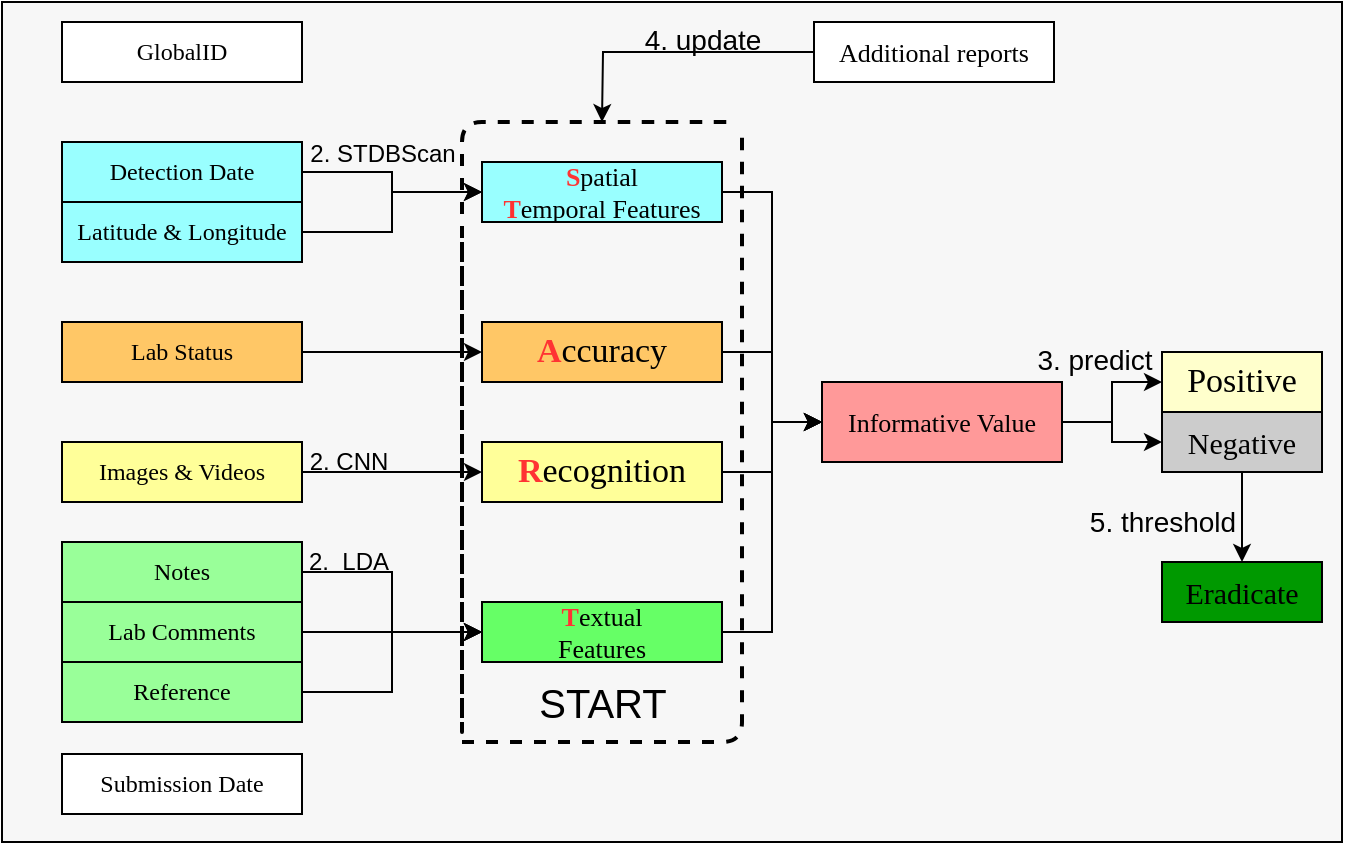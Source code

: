 <mxfile version="14.2.9" type="device"><diagram id="AvFJ36FF4vpActWVAlwM" name="Page-1"><mxGraphModel dx="1038" dy="588" grid="1" gridSize="10" guides="1" tooltips="1" connect="1" arrows="1" fold="1" page="1" pageScale="1" pageWidth="850" pageHeight="1100" math="0" shadow="0"><root><mxCell id="0"/><mxCell id="1" parent="0"/><mxCell id="RXGaVpNnP008HMeaVnVo-13" value="" style="rounded=0;whiteSpace=wrap;html=1;fillColor=#F7F7F7;fontFamily=Comic Sans MS;" parent="1" vertex="1"><mxGeometry x="80" y="190" width="670" height="420" as="geometry"/></mxCell><mxCell id="RXGaVpNnP008HMeaVnVo-1" value="GlobalID" style="rounded=0;whiteSpace=wrap;html=1;fillColor=#FFFFFF;fontFamily=Comic Sans MS;" parent="1" vertex="1"><mxGeometry x="110" y="200" width="120" height="30" as="geometry"/></mxCell><mxCell id="RXGaVpNnP008HMeaVnVo-6" value="Detection Date" style="rounded=0;whiteSpace=wrap;html=1;fillColor=#99FFFF;fontFamily=Comic Sans MS;" parent="1" vertex="1"><mxGeometry x="110" y="260" width="120" height="30" as="geometry"/></mxCell><mxCell id="RXGaVpNnP008HMeaVnVo-7" value="Notes" style="rounded=0;whiteSpace=wrap;html=1;fillColor=#99FF99;fontFamily=Comic Sans MS;" parent="1" vertex="1"><mxGeometry x="110" y="460" width="120" height="30" as="geometry"/></mxCell><mxCell id="RXGaVpNnP008HMeaVnVo-8" value="Lab Status" style="rounded=0;whiteSpace=wrap;html=1;fillColor=#FFC766;fontFamily=Comic Sans MS;" parent="1" vertex="1"><mxGeometry x="110" y="350" width="120" height="30" as="geometry"/></mxCell><mxCell id="RXGaVpNnP008HMeaVnVo-9" value="Lab Comments" style="rounded=0;whiteSpace=wrap;html=1;fillColor=#99FF99;fontFamily=Comic Sans MS;" parent="1" vertex="1"><mxGeometry x="110" y="490" width="120" height="30" as="geometry"/></mxCell><mxCell id="RXGaVpNnP008HMeaVnVo-10" value="Submission Date" style="rounded=0;whiteSpace=wrap;html=1;fillColor=#FFFFFF;fontFamily=Comic Sans MS;" parent="1" vertex="1"><mxGeometry x="110" y="566" width="120" height="30" as="geometry"/></mxCell><mxCell id="RXGaVpNnP008HMeaVnVo-11" value="Latitude &amp;amp; Longitude" style="rounded=0;whiteSpace=wrap;html=1;fillColor=#99FFFF;fontFamily=Comic Sans MS;" parent="1" vertex="1"><mxGeometry x="110" y="290" width="120" height="30" as="geometry"/></mxCell><mxCell id="RXGaVpNnP008HMeaVnVo-12" value="Images &amp;amp; Videos" style="rounded=0;whiteSpace=wrap;html=1;fillColor=#FFFF99;fontFamily=Comic Sans MS;" parent="1" vertex="1"><mxGeometry x="110" y="410" width="120" height="30" as="geometry"/></mxCell><mxCell id="RXGaVpNnP008HMeaVnVo-14" value="&lt;font style=&quot;font-size: 13px&quot;&gt;&lt;b&gt;&lt;font color=&quot;#ff3333&quot; style=&quot;font-size: 13px&quot;&gt;S&lt;/font&gt;&lt;/b&gt;patial&lt;br&gt;&lt;b&gt;&lt;font color=&quot;#ff3333&quot; style=&quot;font-size: 13px&quot;&gt;T&lt;/font&gt;&lt;/b&gt;emporal Features&lt;/font&gt;" style="rounded=0;whiteSpace=wrap;html=1;fillColor=#99FFFF;fontFamily=Comic Sans MS;" parent="1" vertex="1"><mxGeometry x="320" y="270" width="120" height="30" as="geometry"/></mxCell><mxCell id="RXGaVpNnP008HMeaVnVo-15" style="edgeStyle=orthogonalEdgeStyle;rounded=0;orthogonalLoop=1;jettySize=auto;html=1;exitX=1;exitY=0.5;exitDx=0;exitDy=0;entryX=0;entryY=0.5;entryDx=0;entryDy=0;fontFamily=Comic Sans MS;" parent="1" source="RXGaVpNnP008HMeaVnVo-6" target="RXGaVpNnP008HMeaVnVo-14" edge="1"><mxGeometry x="80" y="190" as="geometry"/></mxCell><mxCell id="RXGaVpNnP008HMeaVnVo-21" style="edgeStyle=orthogonalEdgeStyle;rounded=0;orthogonalLoop=1;jettySize=auto;html=1;exitX=1;exitY=0.5;exitDx=0;exitDy=0;fontFamily=Comic Sans MS;" parent="1" source="RXGaVpNnP008HMeaVnVo-11" target="RXGaVpNnP008HMeaVnVo-14" edge="1"><mxGeometry x="80" y="190" as="geometry"/></mxCell><mxCell id="RXGaVpNnP008HMeaVnVo-18" value="&lt;font style=&quot;font-size: 13px&quot;&gt;&lt;b&gt;&lt;font color=&quot;#ff3333&quot; style=&quot;font-size: 13px&quot;&gt;T&lt;/font&gt;&lt;/b&gt;extual&lt;br&gt;Features&lt;/font&gt;" style="rounded=0;whiteSpace=wrap;html=1;fillColor=#66FF66;fontFamily=Comic Sans MS;" parent="1" vertex="1"><mxGeometry x="320" y="490" width="120" height="30" as="geometry"/></mxCell><mxCell id="u9isvazAjF-_DtCND8Ar-23" style="edgeStyle=orthogonalEdgeStyle;rounded=0;orthogonalLoop=1;jettySize=auto;html=1;exitX=1;exitY=0.5;exitDx=0;exitDy=0;" parent="1" source="RXGaVpNnP008HMeaVnVo-7" target="RXGaVpNnP008HMeaVnVo-18" edge="1"><mxGeometry x="80" y="190" as="geometry"/></mxCell><mxCell id="RXGaVpNnP008HMeaVnVo-20" style="edgeStyle=orthogonalEdgeStyle;rounded=0;orthogonalLoop=1;jettySize=auto;html=1;exitX=1;exitY=0.5;exitDx=0;exitDy=0;fontFamily=Comic Sans MS;" parent="1" source="RXGaVpNnP008HMeaVnVo-9" target="RXGaVpNnP008HMeaVnVo-18" edge="1"><mxGeometry x="80" y="190" as="geometry"/></mxCell><mxCell id="RXGaVpNnP008HMeaVnVo-22" value="&lt;font style=&quot;font-size: 17px&quot;&gt;&lt;b&gt;&lt;font color=&quot;#ff3333&quot; style=&quot;font-size: 17px&quot;&gt;R&lt;/font&gt;&lt;/b&gt;ecognition&lt;/font&gt;" style="rounded=0;whiteSpace=wrap;html=1;fillColor=#FFFF99;fontFamily=Comic Sans MS;" parent="1" vertex="1"><mxGeometry x="320" y="410" width="120" height="30" as="geometry"/></mxCell><mxCell id="RXGaVpNnP008HMeaVnVo-23" style="edgeStyle=orthogonalEdgeStyle;rounded=0;orthogonalLoop=1;jettySize=auto;html=1;exitX=1;exitY=0.5;exitDx=0;exitDy=0;entryX=0;entryY=0.5;entryDx=0;entryDy=0;fontFamily=Comic Sans MS;" parent="1" source="RXGaVpNnP008HMeaVnVo-12" target="RXGaVpNnP008HMeaVnVo-22" edge="1"><mxGeometry x="80" y="190" as="geometry"/></mxCell><mxCell id="RXGaVpNnP008HMeaVnVo-24" value="&lt;font style=&quot;font-size: 13px&quot;&gt;Informative Value&lt;/font&gt;" style="rounded=0;whiteSpace=wrap;html=1;fillColor=#FF9999;fontFamily=Comic Sans MS;" parent="1" vertex="1"><mxGeometry x="490" y="380" width="120" height="40" as="geometry"/></mxCell><mxCell id="RXGaVpNnP008HMeaVnVo-27" style="edgeStyle=orthogonalEdgeStyle;rounded=0;orthogonalLoop=1;jettySize=auto;html=1;exitX=1;exitY=0.5;exitDx=0;exitDy=0;entryX=0;entryY=0.5;entryDx=0;entryDy=0;fontFamily=Comic Sans MS;" parent="1" source="RXGaVpNnP008HMeaVnVo-14" target="RXGaVpNnP008HMeaVnVo-24" edge="1"><mxGeometry x="80" y="190" as="geometry"/></mxCell><mxCell id="RXGaVpNnP008HMeaVnVo-29" style="edgeStyle=orthogonalEdgeStyle;rounded=0;orthogonalLoop=1;jettySize=auto;html=1;exitX=1;exitY=0.5;exitDx=0;exitDy=0;entryX=0;entryY=0.5;entryDx=0;entryDy=0;fontFamily=Comic Sans MS;" parent="1" source="RXGaVpNnP008HMeaVnVo-18" target="RXGaVpNnP008HMeaVnVo-24" edge="1"><mxGeometry x="80" y="190" as="geometry"/></mxCell><mxCell id="RXGaVpNnP008HMeaVnVo-31" style="edgeStyle=orthogonalEdgeStyle;rounded=0;orthogonalLoop=1;jettySize=auto;html=1;exitX=1;exitY=0.5;exitDx=0;exitDy=0;entryX=0;entryY=0.5;entryDx=0;entryDy=0;fontFamily=Comic Sans MS;" parent="1" source="RXGaVpNnP008HMeaVnVo-22" target="RXGaVpNnP008HMeaVnVo-24" edge="1"><mxGeometry x="80" y="190" as="geometry"/></mxCell><mxCell id="RXGaVpNnP008HMeaVnVo-28" style="edgeStyle=orthogonalEdgeStyle;rounded=0;orthogonalLoop=1;jettySize=auto;html=1;exitX=1;exitY=0.5;exitDx=0;exitDy=0;fontFamily=Comic Sans MS;" parent="1" source="RXGaVpNnP008HMeaVnVo-25" target="RXGaVpNnP008HMeaVnVo-24" edge="1"><mxGeometry x="80" y="190" as="geometry"/></mxCell><mxCell id="RXGaVpNnP008HMeaVnVo-25" value="&lt;font style=&quot;font-size: 17px&quot;&gt;&lt;b&gt;&lt;font color=&quot;#ff3333&quot; style=&quot;font-size: 17px&quot;&gt;A&lt;/font&gt;&lt;/b&gt;ccuracy&lt;/font&gt;" style="rounded=0;whiteSpace=wrap;html=1;fillColor=#FFC766;fontFamily=Comic Sans MS;" parent="1" vertex="1"><mxGeometry x="320" y="350" width="120" height="30" as="geometry"/></mxCell><mxCell id="RXGaVpNnP008HMeaVnVo-26" style="edgeStyle=orthogonalEdgeStyle;rounded=0;orthogonalLoop=1;jettySize=auto;html=1;exitX=1;exitY=0.5;exitDx=0;exitDy=0;entryX=0;entryY=0.5;entryDx=0;entryDy=0;fontFamily=Comic Sans MS;" parent="1" source="RXGaVpNnP008HMeaVnVo-8" target="RXGaVpNnP008HMeaVnVo-25" edge="1"><mxGeometry x="80" y="190" as="geometry"/></mxCell><mxCell id="RXGaVpNnP008HMeaVnVo-33" style="edgeStyle=orthogonalEdgeStyle;rounded=0;orthogonalLoop=1;jettySize=auto;html=1;exitX=1;exitY=0.5;exitDx=0;exitDy=0;entryX=0;entryY=0.5;entryDx=0;entryDy=0;fontFamily=Comic Sans MS;" parent="1" source="RXGaVpNnP008HMeaVnVo-32" target="RXGaVpNnP008HMeaVnVo-18" edge="1"><mxGeometry x="80" y="190" as="geometry"/></mxCell><mxCell id="RXGaVpNnP008HMeaVnVo-32" value="Reference" style="rounded=0;whiteSpace=wrap;html=1;fillColor=#99FF99;fontFamily=Comic Sans MS;" parent="1" vertex="1"><mxGeometry x="110" y="520" width="120" height="30" as="geometry"/></mxCell><mxCell id="u9isvazAjF-_DtCND8Ar-3" value="" style="endArrow=none;dashed=1;html=1;strokeWidth=2;" parent="1" edge="1"><mxGeometry x="80" y="190" width="50" height="50" as="geometry"><mxPoint x="310" y="560" as="sourcePoint"/><mxPoint x="450" y="410" as="targetPoint"/><Array as="points"><mxPoint x="310" y="560"/><mxPoint x="380" y="560"/><mxPoint x="450" y="560"/><mxPoint x="450" y="250"/></Array></mxGeometry></mxCell><mxCell id="u9isvazAjF-_DtCND8Ar-5" value="" style="endArrow=none;dashed=1;html=1;strokeWidth=2;" parent="1" edge="1"><mxGeometry x="80" y="190" width="50" height="50" as="geometry"><mxPoint x="310" y="310" as="sourcePoint"/><mxPoint x="390" y="250" as="targetPoint"/><Array as="points"><mxPoint x="310" y="560"/><mxPoint x="310" y="250"/><mxPoint x="450" y="250"/></Array></mxGeometry></mxCell><mxCell id="u9isvazAjF-_DtCND8Ar-9" value="&lt;font style=&quot;font-size: 20px&quot;&gt;START&lt;/font&gt;" style="text;html=1;resizable=0;autosize=1;align=center;verticalAlign=middle;points=[];fillColor=none;strokeColor=none;rounded=0;" parent="1" vertex="1"><mxGeometry x="340" y="530" width="80" height="20" as="geometry"/></mxCell><mxCell id="u9isvazAjF-_DtCND8Ar-10" value="&lt;font style=&quot;font-size: 15px&quot;&gt;Negative&lt;/font&gt;" style="rounded=0;whiteSpace=wrap;html=1;fillColor=#CCCCCC;fontFamily=Comic Sans MS;" parent="1" vertex="1"><mxGeometry x="660" y="395" width="80" height="30" as="geometry"/></mxCell><mxCell id="u9isvazAjF-_DtCND8Ar-15" style="edgeStyle=orthogonalEdgeStyle;rounded=0;orthogonalLoop=1;jettySize=auto;html=1;exitX=1;exitY=0.5;exitDx=0;exitDy=0;entryX=0;entryY=0.5;entryDx=0;entryDy=0;" parent="1" source="RXGaVpNnP008HMeaVnVo-24" target="u9isvazAjF-_DtCND8Ar-10" edge="1"><mxGeometry x="80" y="190" as="geometry"/></mxCell><mxCell id="u9isvazAjF-_DtCND8Ar-11" value="&lt;font style=&quot;font-size: 17px&quot;&gt;Positive&lt;/font&gt;" style="rounded=0;whiteSpace=wrap;html=1;fillColor=#FFFFCC;fontFamily=Comic Sans MS;" parent="1" vertex="1"><mxGeometry x="660" y="365" width="80" height="30" as="geometry"/></mxCell><mxCell id="u9isvazAjF-_DtCND8Ar-16" style="edgeStyle=orthogonalEdgeStyle;rounded=0;orthogonalLoop=1;jettySize=auto;html=1;exitX=1;exitY=0.5;exitDx=0;exitDy=0;" parent="1" source="RXGaVpNnP008HMeaVnVo-24" target="u9isvazAjF-_DtCND8Ar-11" edge="1"><mxGeometry x="80" y="190" as="geometry"/></mxCell><mxCell id="u9isvazAjF-_DtCND8Ar-21" value="&lt;font style=&quot;font-size: 14px&quot;&gt;3. predict&lt;/font&gt;" style="text;html=1;resizable=0;autosize=1;align=center;verticalAlign=middle;points=[];fillColor=none;strokeColor=none;rounded=0;" parent="1" vertex="1"><mxGeometry x="591" y="359" width="70" height="20" as="geometry"/></mxCell><mxCell id="u9isvazAjF-_DtCND8Ar-22" value="&lt;font style=&quot;font-size: 12px&quot;&gt;2. STDBScan&lt;/font&gt;" style="text;html=1;resizable=0;autosize=1;align=center;verticalAlign=middle;points=[];fillColor=none;strokeColor=none;rounded=0;" parent="1" vertex="1"><mxGeometry x="225" y="256" width="90" height="20" as="geometry"/></mxCell><mxCell id="u9isvazAjF-_DtCND8Ar-25" value="&lt;font style=&quot;font-size: 12px&quot;&gt;2. CNN&lt;/font&gt;" style="text;html=1;resizable=0;autosize=1;align=center;verticalAlign=middle;points=[];fillColor=none;strokeColor=none;rounded=0;" parent="1" vertex="1"><mxGeometry x="228" y="410" width="50" height="20" as="geometry"/></mxCell><mxCell id="u9isvazAjF-_DtCND8Ar-26" value="&lt;font style=&quot;font-size: 12px&quot;&gt;2.&amp;nbsp; LDA&lt;/font&gt;" style="text;html=1;resizable=0;autosize=1;align=center;verticalAlign=middle;points=[];fillColor=none;strokeColor=none;rounded=0;" parent="1" vertex="1"><mxGeometry x="223" y="460" width="60" height="20" as="geometry"/></mxCell><mxCell id="u9isvazAjF-_DtCND8Ar-29" style="edgeStyle=orthogonalEdgeStyle;rounded=0;orthogonalLoop=1;jettySize=auto;html=1;exitX=0;exitY=0.5;exitDx=0;exitDy=0;" parent="1" source="u9isvazAjF-_DtCND8Ar-28" edge="1"><mxGeometry x="80" y="190" as="geometry"><mxPoint x="380" y="250" as="targetPoint"/></mxGeometry></mxCell><mxCell id="u9isvazAjF-_DtCND8Ar-28" value="&lt;font style=&quot;font-size: 13px&quot;&gt;Additional reports&lt;/font&gt;" style="rounded=0;whiteSpace=wrap;html=1;fillColor=#FFFFFF;fontFamily=Comic Sans MS;" parent="1" vertex="1"><mxGeometry x="486" y="200" width="120" height="30" as="geometry"/></mxCell><mxCell id="u9isvazAjF-_DtCND8Ar-31" value="&lt;font style=&quot;font-size: 14px&quot;&gt;4. update&lt;/font&gt;" style="text;html=1;resizable=0;autosize=1;align=center;verticalAlign=middle;points=[];fillColor=none;strokeColor=none;rounded=0;" parent="1" vertex="1"><mxGeometry x="395" y="199" width="70" height="20" as="geometry"/></mxCell><mxCell id="u9isvazAjF-_DtCND8Ar-32" value="&lt;font style=&quot;font-size: 15px&quot;&gt;Eradicate&lt;/font&gt;" style="rounded=0;whiteSpace=wrap;html=1;fillColor=#009900;fontFamily=Comic Sans MS;" parent="1" vertex="1"><mxGeometry x="660" y="470" width="80" height="30" as="geometry"/></mxCell><mxCell id="u9isvazAjF-_DtCND8Ar-33" value="" style="edgeStyle=orthogonalEdgeStyle;rounded=0;orthogonalLoop=1;jettySize=auto;html=1;fontSize=16;" parent="1" source="u9isvazAjF-_DtCND8Ar-10" target="u9isvazAjF-_DtCND8Ar-32" edge="1"><mxGeometry x="80" y="190" as="geometry"/></mxCell><mxCell id="u9isvazAjF-_DtCND8Ar-34" value="&lt;font style=&quot;font-size: 14px&quot;&gt;5. threshold&lt;/font&gt;" style="text;html=1;resizable=0;autosize=1;align=center;verticalAlign=middle;points=[];fillColor=none;strokeColor=none;rounded=0;" parent="1" vertex="1"><mxGeometry x="615" y="440" width="90" height="20" as="geometry"/></mxCell></root></mxGraphModel></diagram></mxfile>